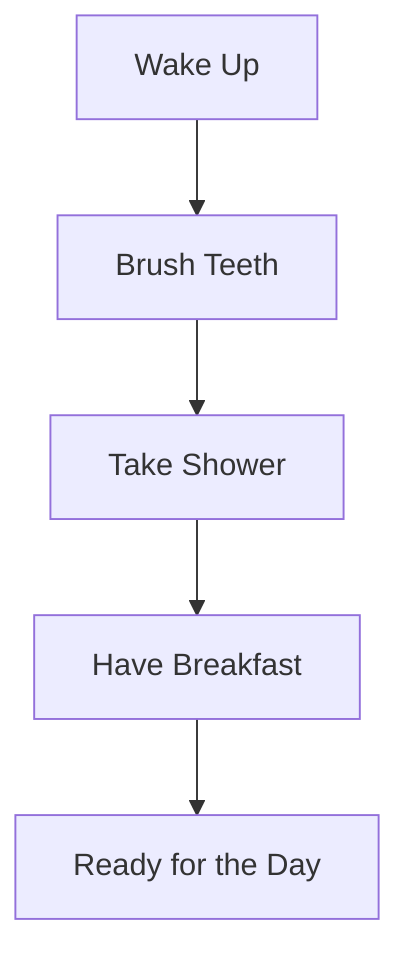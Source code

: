 graph TD;
    A[Wake Up] --> B[Brush Teeth];
    B --> C[Take Shower];
    C --> D[Have Breakfast];
    D --> E[Ready for the Day];
